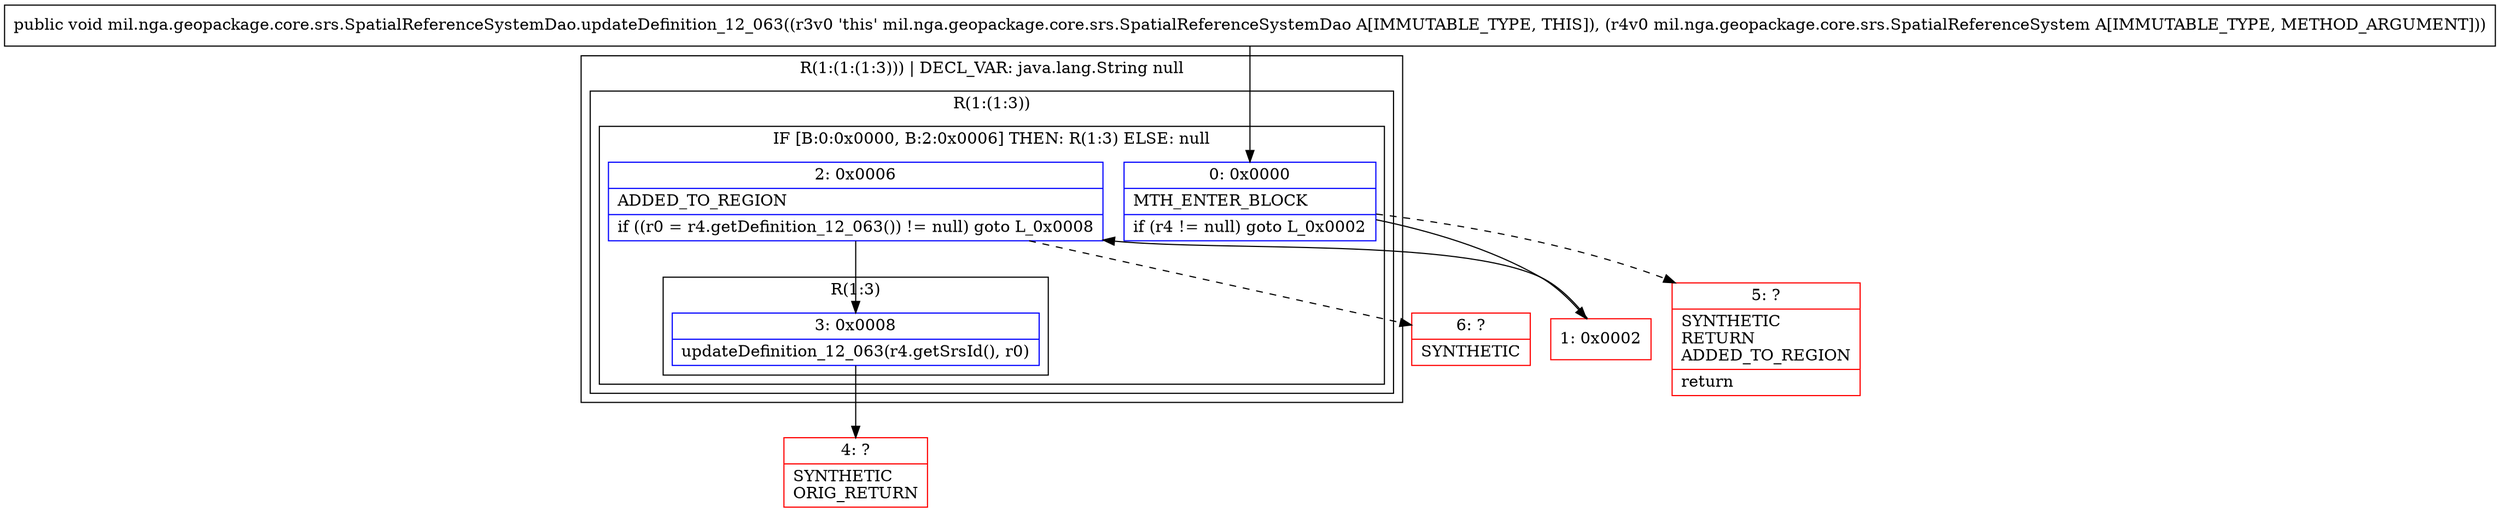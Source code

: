 digraph "CFG formil.nga.geopackage.core.srs.SpatialReferenceSystemDao.updateDefinition_12_063(Lmil\/nga\/geopackage\/core\/srs\/SpatialReferenceSystem;)V" {
subgraph cluster_Region_222327275 {
label = "R(1:(1:(1:3))) | DECL_VAR: java.lang.String null\l";
node [shape=record,color=blue];
subgraph cluster_Region_1168868476 {
label = "R(1:(1:3))";
node [shape=record,color=blue];
subgraph cluster_IfRegion_924724677 {
label = "IF [B:0:0x0000, B:2:0x0006] THEN: R(1:3) ELSE: null";
node [shape=record,color=blue];
Node_0 [shape=record,label="{0\:\ 0x0000|MTH_ENTER_BLOCK\l|if (r4 != null) goto L_0x0002\l}"];
Node_2 [shape=record,label="{2\:\ 0x0006|ADDED_TO_REGION\l|if ((r0 = r4.getDefinition_12_063()) != null) goto L_0x0008\l}"];
subgraph cluster_Region_196122887 {
label = "R(1:3)";
node [shape=record,color=blue];
Node_3 [shape=record,label="{3\:\ 0x0008|updateDefinition_12_063(r4.getSrsId(), r0)\l}"];
}
}
}
}
Node_1 [shape=record,color=red,label="{1\:\ 0x0002}"];
Node_4 [shape=record,color=red,label="{4\:\ ?|SYNTHETIC\lORIG_RETURN\l}"];
Node_5 [shape=record,color=red,label="{5\:\ ?|SYNTHETIC\lRETURN\lADDED_TO_REGION\l|return\l}"];
Node_6 [shape=record,color=red,label="{6\:\ ?|SYNTHETIC\l}"];
MethodNode[shape=record,label="{public void mil.nga.geopackage.core.srs.SpatialReferenceSystemDao.updateDefinition_12_063((r3v0 'this' mil.nga.geopackage.core.srs.SpatialReferenceSystemDao A[IMMUTABLE_TYPE, THIS]), (r4v0 mil.nga.geopackage.core.srs.SpatialReferenceSystem A[IMMUTABLE_TYPE, METHOD_ARGUMENT])) }"];
MethodNode -> Node_0;
Node_0 -> Node_1;
Node_0 -> Node_5[style=dashed];
Node_2 -> Node_3;
Node_2 -> Node_6[style=dashed];
Node_3 -> Node_4;
Node_1 -> Node_2;
}

